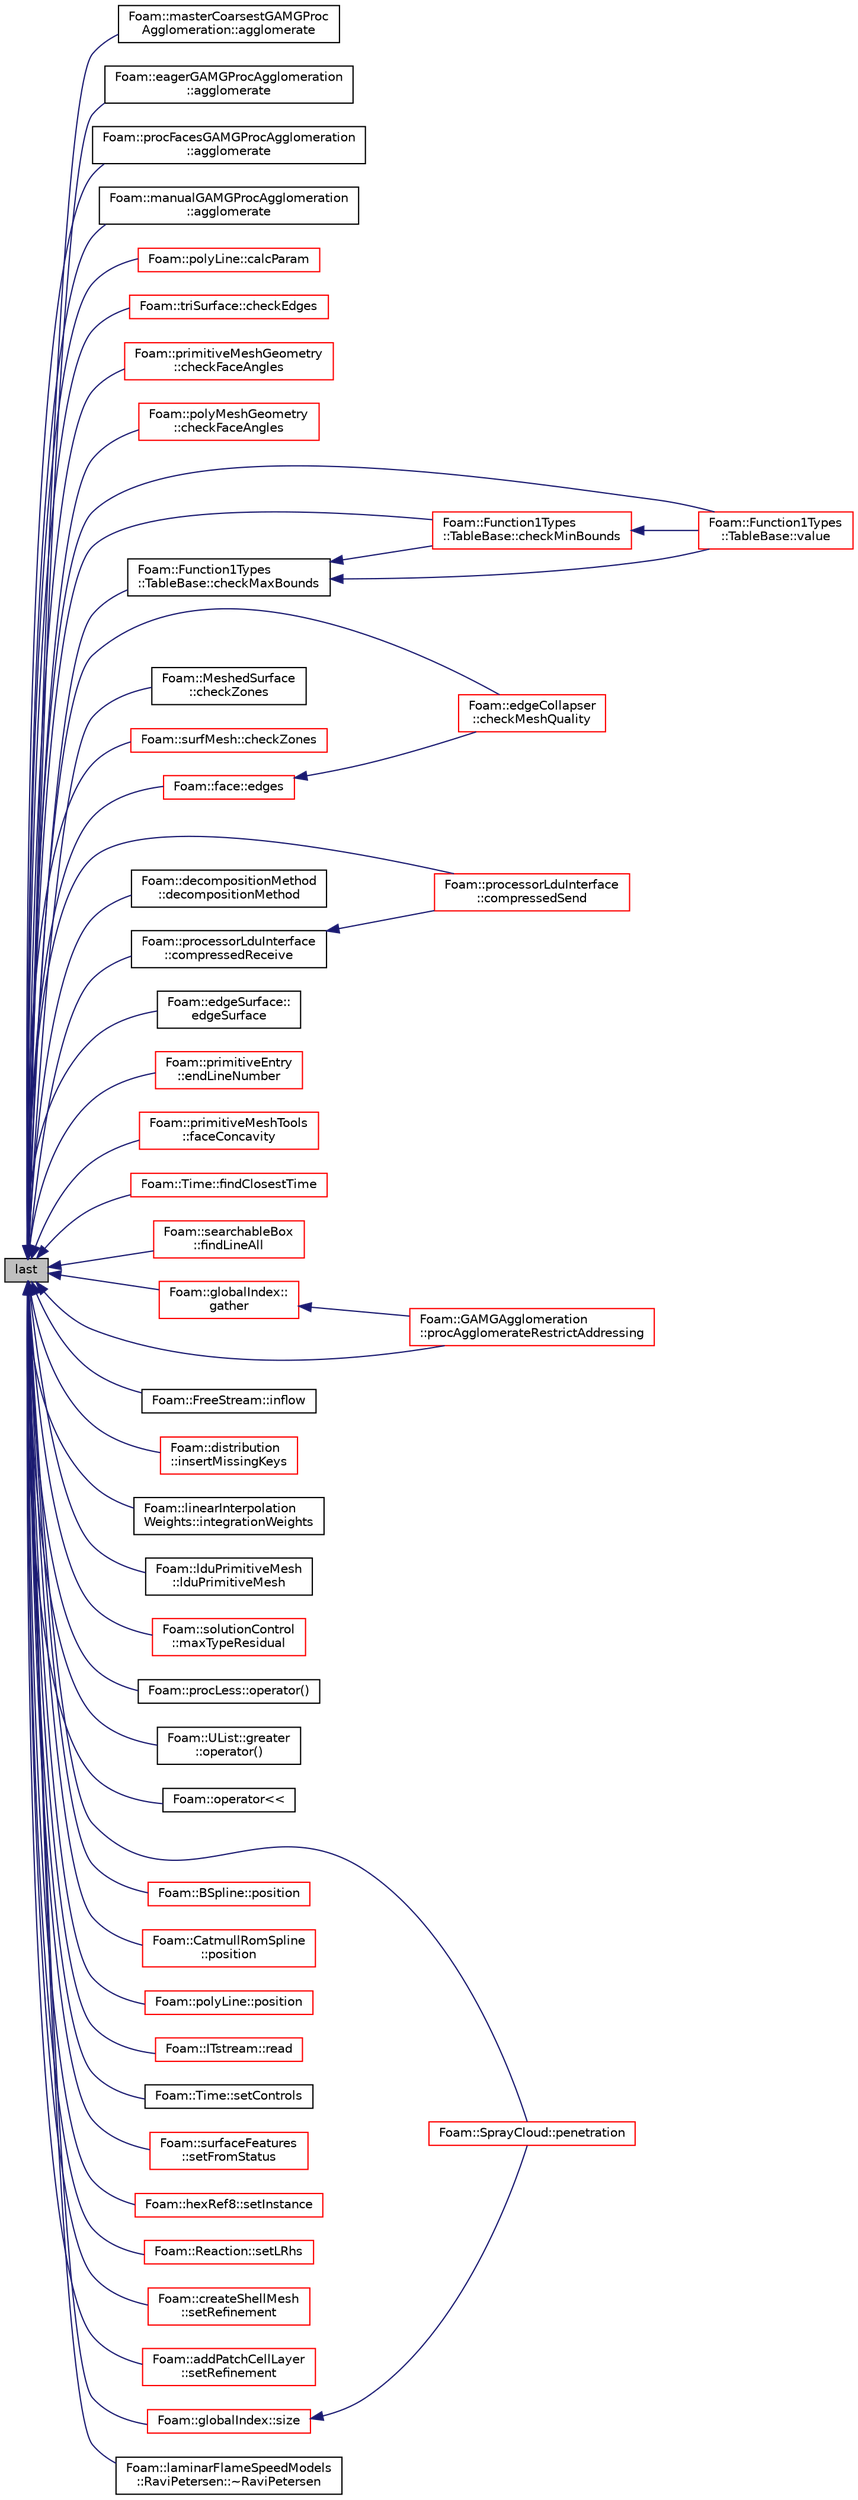 digraph "last"
{
  bgcolor="transparent";
  edge [fontname="Helvetica",fontsize="10",labelfontname="Helvetica",labelfontsize="10"];
  node [fontname="Helvetica",fontsize="10",shape=record];
  rankdir="LR";
  Node1 [label="last",height=0.2,width=0.4,color="black", fillcolor="grey75", style="filled", fontcolor="black"];
  Node1 -> Node2 [dir="back",color="midnightblue",fontsize="10",style="solid",fontname="Helvetica"];
  Node2 [label="Foam::masterCoarsestGAMGProc\lAgglomeration::agglomerate",height=0.2,width=0.4,color="black",URL="$a01474.html#aafdd9615cff0be3c3c601afb8526aee5",tooltip="Modify agglomeration. Return true if modified. "];
  Node1 -> Node3 [dir="back",color="midnightblue",fontsize="10",style="solid",fontname="Helvetica"];
  Node3 [label="Foam::eagerGAMGProcAgglomeration\l::agglomerate",height=0.2,width=0.4,color="black",URL="$a00616.html#aafdd9615cff0be3c3c601afb8526aee5",tooltip="Modify agglomeration. Return true if modified. "];
  Node1 -> Node4 [dir="back",color="midnightblue",fontsize="10",style="solid",fontname="Helvetica"];
  Node4 [label="Foam::procFacesGAMGProcAgglomeration\l::agglomerate",height=0.2,width=0.4,color="black",URL="$a02049.html#aafdd9615cff0be3c3c601afb8526aee5",tooltip="Modify agglomeration. Return true if modified. "];
  Node1 -> Node5 [dir="back",color="midnightblue",fontsize="10",style="solid",fontname="Helvetica"];
  Node5 [label="Foam::manualGAMGProcAgglomeration\l::agglomerate",height=0.2,width=0.4,color="black",URL="$a01432.html#aafdd9615cff0be3c3c601afb8526aee5",tooltip="Modify agglomeration. Return true if modified. "];
  Node1 -> Node6 [dir="back",color="midnightblue",fontsize="10",style="solid",fontname="Helvetica"];
  Node6 [label="Foam::polyLine::calcParam",height=0.2,width=0.4,color="red",URL="$a01956.html#a88805e696249ae7f24200db4276f7387",tooltip="Precalculate the rational cumulative parameter value. "];
  Node1 -> Node7 [dir="back",color="midnightblue",fontsize="10",style="solid",fontname="Helvetica"];
  Node7 [label="Foam::triSurface::checkEdges",height=0.2,width=0.4,color="red",URL="$a02774.html#a90f5f9407a227d55df8fa9120de9f122",tooltip="Check triply (or more) connected edges. "];
  Node1 -> Node8 [dir="back",color="midnightblue",fontsize="10",style="solid",fontname="Helvetica"];
  Node8 [label="Foam::primitiveMeshGeometry\l::checkFaceAngles",height=0.2,width=0.4,color="red",URL="$a02019.html#a1e53fa2de621f051c1777b67d71e354c"];
  Node1 -> Node9 [dir="back",color="midnightblue",fontsize="10",style="solid",fontname="Helvetica"];
  Node9 [label="Foam::polyMeshGeometry\l::checkFaceAngles",height=0.2,width=0.4,color="red",URL="$a01963.html#a54a9bc2a85ca197cef7b133c51ec94b4",tooltip="See primitiveMesh. "];
  Node1 -> Node10 [dir="back",color="midnightblue",fontsize="10",style="solid",fontname="Helvetica"];
  Node10 [label="Foam::Function1Types\l::TableBase::checkMaxBounds",height=0.2,width=0.4,color="black",URL="$a02639.html#a4df1fcc95e6e660fc0e1d32c7da2ce3b",tooltip="Check maximum table bounds. "];
  Node10 -> Node11 [dir="back",color="midnightblue",fontsize="10",style="solid",fontname="Helvetica"];
  Node11 [label="Foam::Function1Types\l::TableBase::checkMinBounds",height=0.2,width=0.4,color="red",URL="$a02639.html#a4b1db522492433d1d0034d8b7dd1a801",tooltip="Check minimum table bounds. "];
  Node11 -> Node12 [dir="back",color="midnightblue",fontsize="10",style="solid",fontname="Helvetica"];
  Node12 [label="Foam::Function1Types\l::TableBase::value",height=0.2,width=0.4,color="red",URL="$a02639.html#a11c9a322bf227de8b6c3153f0390aa52",tooltip="Return Table value. "];
  Node10 -> Node12 [dir="back",color="midnightblue",fontsize="10",style="solid",fontname="Helvetica"];
  Node1 -> Node13 [dir="back",color="midnightblue",fontsize="10",style="solid",fontname="Helvetica"];
  Node13 [label="Foam::edgeCollapser\l::checkMeshQuality",height=0.2,width=0.4,color="red",URL="$a00621.html#a05c592dbdbe3fcc0728c2595750b5982",tooltip="Check mesh and mark points on faces in error. "];
  Node1 -> Node11 [dir="back",color="midnightblue",fontsize="10",style="solid",fontname="Helvetica"];
  Node1 -> Node14 [dir="back",color="midnightblue",fontsize="10",style="solid",fontname="Helvetica"];
  Node14 [label="Foam::MeshedSurface\l::checkZones",height=0.2,width=0.4,color="black",URL="$a01503.html#af68c0ce74b1ff6da07f8481db8c415ef",tooltip="Basic sanity check on zones. "];
  Node1 -> Node15 [dir="back",color="midnightblue",fontsize="10",style="solid",fontname="Helvetica"];
  Node15 [label="Foam::surfMesh::checkZones",height=0.2,width=0.4,color="red",URL="$a02594.html#af68c0ce74b1ff6da07f8481db8c415ef",tooltip="Check the surface zone definitions. "];
  Node1 -> Node16 [dir="back",color="midnightblue",fontsize="10",style="solid",fontname="Helvetica"];
  Node16 [label="Foam::processorLduInterface\l::compressedReceive",height=0.2,width=0.4,color="black",URL="$a02040.html#a0bc1603d9a4872cb6a751d1ec71fae5d",tooltip="Raw field receive function with data compression. "];
  Node16 -> Node17 [dir="back",color="midnightblue",fontsize="10",style="solid",fontname="Helvetica"];
  Node17 [label="Foam::processorLduInterface\l::compressedSend",height=0.2,width=0.4,color="red",URL="$a02040.html#a5eb41b6f93a8a53e326050f56598c9b8",tooltip="Raw field send function with data compression. "];
  Node1 -> Node17 [dir="back",color="midnightblue",fontsize="10",style="solid",fontname="Helvetica"];
  Node1 -> Node18 [dir="back",color="midnightblue",fontsize="10",style="solid",fontname="Helvetica"];
  Node18 [label="Foam::decompositionMethod\l::decompositionMethod",height=0.2,width=0.4,color="black",URL="$a00511.html#a0c1df7a1b426593748e0a2b15981e1af",tooltip="Construct given the decomposition dictionary. "];
  Node1 -> Node19 [dir="back",color="midnightblue",fontsize="10",style="solid",fontname="Helvetica"];
  Node19 [label="Foam::face::edges",height=0.2,width=0.4,color="red",URL="$a00725.html#afb2d8a77df2765c7a4d24840617f285e",tooltip="Return edges in face point ordering,. "];
  Node19 -> Node13 [dir="back",color="midnightblue",fontsize="10",style="solid",fontname="Helvetica"];
  Node1 -> Node20 [dir="back",color="midnightblue",fontsize="10",style="solid",fontname="Helvetica"];
  Node20 [label="Foam::edgeSurface::\ledgeSurface",height=0.2,width=0.4,color="black",URL="$a00629.html#abe6268d682c2dab294acf2175f47ca38",tooltip="Construct from surface and intersection description. "];
  Node1 -> Node21 [dir="back",color="midnightblue",fontsize="10",style="solid",fontname="Helvetica"];
  Node21 [label="Foam::primitiveEntry\l::endLineNumber",height=0.2,width=0.4,color="red",URL="$a02017.html#a81a390bbf17cc67ee0259de115528a01",tooltip="Return line number of last token in dictionary. "];
  Node1 -> Node22 [dir="back",color="midnightblue",fontsize="10",style="solid",fontname="Helvetica"];
  Node22 [label="Foam::primitiveMeshTools\l::faceConcavity",height=0.2,width=0.4,color="red",URL="$a02020.html#a10cc791bf86b406e9f23f80b34b8bf8d",tooltip="Generate face concavity field. Returns per face the (sin of the) "];
  Node1 -> Node23 [dir="back",color="midnightblue",fontsize="10",style="solid",fontname="Helvetica"];
  Node23 [label="Foam::Time::findClosestTime",height=0.2,width=0.4,color="red",URL="$a02697.html#a8117e8a0df2a9d411e13435e1676acf7",tooltip="Search the case for the time closest to the given time. "];
  Node1 -> Node24 [dir="back",color="midnightblue",fontsize="10",style="solid",fontname="Helvetica"];
  Node24 [label="Foam::searchableBox\l::findLineAll",height=0.2,width=0.4,color="red",URL="$a02328.html#a22df1d4ae0772ff535fd44a86742d198",tooltip="Get all intersections in order from start to end. "];
  Node1 -> Node25 [dir="back",color="midnightblue",fontsize="10",style="solid",fontname="Helvetica"];
  Node25 [label="Foam::globalIndex::\lgather",height=0.2,width=0.4,color="red",URL="$a00947.html#a2ada785f9c593e27b85617451b04b393",tooltip="Collect data in processor order on master (== procIDs[0]). "];
  Node25 -> Node26 [dir="back",color="midnightblue",fontsize="10",style="solid",fontname="Helvetica"];
  Node26 [label="Foam::GAMGAgglomeration\l::procAgglomerateRestrictAddressing",height=0.2,width=0.4,color="red",URL="$a00913.html#a0c08c0e72924cfb84ab4e9f4920f0e31",tooltip="Collect and combine basic restriction addressing: "];
  Node1 -> Node27 [dir="back",color="midnightblue",fontsize="10",style="solid",fontname="Helvetica"];
  Node27 [label="Foam::FreeStream::inflow",height=0.2,width=0.4,color="black",URL="$a00875.html#a84e6a7b742df4fcb240fff3040770a0b",tooltip="Introduce particles. "];
  Node1 -> Node28 [dir="back",color="midnightblue",fontsize="10",style="solid",fontname="Helvetica"];
  Node28 [label="Foam::distribution\l::insertMissingKeys",height=0.2,width=0.4,color="red",URL="$a00566.html#a3c855f53db1ec61ad3d3d5f12b62629e"];
  Node1 -> Node29 [dir="back",color="midnightblue",fontsize="10",style="solid",fontname="Helvetica"];
  Node29 [label="Foam::linearInterpolation\lWeights::integrationWeights",height=0.2,width=0.4,color="black",URL="$a01371.html#abfea05ad0de4d62e56884979e004656d",tooltip="Calculate weights and indices to calculate integrand of t1..t2. "];
  Node1 -> Node30 [dir="back",color="midnightblue",fontsize="10",style="solid",fontname="Helvetica"];
  Node30 [label="Foam::lduPrimitiveMesh\l::lduPrimitiveMesh",height=0.2,width=0.4,color="black",URL="$a01314.html#aeae1eb8af27cafdc116980dd48968d19",tooltip="Construct by combining multiple meshes. The meshes come from. "];
  Node1 -> Node31 [dir="back",color="midnightblue",fontsize="10",style="solid",fontname="Helvetica"];
  Node31 [label="Foam::solutionControl\l::maxTypeResidual",height=0.2,width=0.4,color="red",URL="$a02460.html#a851408fc90777a2baa937c41878fa138"];
  Node1 -> Node32 [dir="back",color="midnightblue",fontsize="10",style="solid",fontname="Helvetica"];
  Node32 [label="Foam::procLess::operator()",height=0.2,width=0.4,color="black",URL="$a02052.html#a49202d8cfd6e19f3d43c028252050ed7"];
  Node1 -> Node33 [dir="back",color="midnightblue",fontsize="10",style="solid",fontname="Helvetica"];
  Node33 [label="Foam::UList::greater\l::operator()",height=0.2,width=0.4,color="black",URL="$a00964.html#a49202d8cfd6e19f3d43c028252050ed7"];
  Node1 -> Node34 [dir="back",color="midnightblue",fontsize="10",style="solid",fontname="Helvetica"];
  Node34 [label="Foam::operator\<\<",height=0.2,width=0.4,color="black",URL="$a10909.html#a66aeae26e8f3fa0463545658efcef301"];
  Node1 -> Node35 [dir="back",color="midnightblue",fontsize="10",style="solid",fontname="Helvetica"];
  Node35 [label="Foam::SprayCloud::penetration",height=0.2,width=0.4,color="red",URL="$a02495.html#aa8e8605f7454fbb76092407fb1906597",tooltip="Penetration for fraction [0-1] of the current total mass. "];
  Node1 -> Node36 [dir="back",color="midnightblue",fontsize="10",style="solid",fontname="Helvetica"];
  Node36 [label="Foam::BSpline::position",height=0.2,width=0.4,color="red",URL="$a00162.html#a34fba20c066401ebf043c0461554ad7b",tooltip="Return the point position corresponding to the curve parameter. "];
  Node1 -> Node37 [dir="back",color="midnightblue",fontsize="10",style="solid",fontname="Helvetica"];
  Node37 [label="Foam::CatmullRomSpline\l::position",height=0.2,width=0.4,color="red",URL="$a00198.html#a34fba20c066401ebf043c0461554ad7b",tooltip="Return the point position corresponding to the curve parameter. "];
  Node1 -> Node38 [dir="back",color="midnightblue",fontsize="10",style="solid",fontname="Helvetica"];
  Node38 [label="Foam::polyLine::position",height=0.2,width=0.4,color="red",URL="$a01956.html#aea231d67874600b4fbac91e1f58eda5f",tooltip="Return the point position corresponding to the curve parameter. "];
  Node1 -> Node26 [dir="back",color="midnightblue",fontsize="10",style="solid",fontname="Helvetica"];
  Node1 -> Node39 [dir="back",color="midnightblue",fontsize="10",style="solid",fontname="Helvetica"];
  Node39 [label="Foam::ITstream::read",height=0.2,width=0.4,color="red",URL="$a01240.html#a3d4b02e5b143d1a4ba9a5b34f11b4ed1",tooltip="Return next token from stream. "];
  Node1 -> Node40 [dir="back",color="midnightblue",fontsize="10",style="solid",fontname="Helvetica"];
  Node40 [label="Foam::Time::setControls",height=0.2,width=0.4,color="black",URL="$a02697.html#a8e7c44db2e98bebfcc1a22d512cd7b34",tooltip="Set the controls from the current controlDict. "];
  Node1 -> Node41 [dir="back",color="midnightblue",fontsize="10",style="solid",fontname="Helvetica"];
  Node41 [label="Foam::surfaceFeatures\l::setFromStatus",height=0.2,width=0.4,color="red",URL="$a02565.html#a3ec4130a2f02e6be2ba97774910eb125",tooltip="Set from status per edge. "];
  Node1 -> Node42 [dir="back",color="midnightblue",fontsize="10",style="solid",fontname="Helvetica"];
  Node42 [label="Foam::hexRef8::setInstance",height=0.2,width=0.4,color="red",URL="$a01026.html#af44817e5a0340574e0dd5d2d863d75d1"];
  Node1 -> Node43 [dir="back",color="midnightblue",fontsize="10",style="solid",fontname="Helvetica"];
  Node43 [label="Foam::Reaction::setLRhs",height=0.2,width=0.4,color="red",URL="$a02151.html#a5ff69c41b3345ee1f99e8bf85967b433",tooltip="Construct the left- and right-hand-side reaction coefficients. "];
  Node1 -> Node44 [dir="back",color="midnightblue",fontsize="10",style="solid",fontname="Helvetica"];
  Node44 [label="Foam::createShellMesh\l::setRefinement",height=0.2,width=0.4,color="red",URL="$a00438.html#aef7bf7bc4511c879d54f2bbd3c76729a",tooltip="Play commands into polyTopoChange to create layer mesh. "];
  Node1 -> Node45 [dir="back",color="midnightblue",fontsize="10",style="solid",fontname="Helvetica"];
  Node45 [label="Foam::addPatchCellLayer\l::setRefinement",height=0.2,width=0.4,color="red",URL="$a00024.html#a9488cb0518f21b76444c508cc9658d64",tooltip="Play commands into polyTopoChange to create layers on top. "];
  Node1 -> Node46 [dir="back",color="midnightblue",fontsize="10",style="solid",fontname="Helvetica"];
  Node46 [label="Foam::globalIndex::size",height=0.2,width=0.4,color="red",URL="$a00947.html#a723361dc2020160f5492e8fe2d09fa44",tooltip="Global sum of localSizes. "];
  Node46 -> Node35 [dir="back",color="midnightblue",fontsize="10",style="solid",fontname="Helvetica"];
  Node1 -> Node12 [dir="back",color="midnightblue",fontsize="10",style="solid",fontname="Helvetica"];
  Node1 -> Node47 [dir="back",color="midnightblue",fontsize="10",style="solid",fontname="Helvetica"];
  Node47 [label="Foam::laminarFlameSpeedModels\l::RaviPetersen::~RaviPetersen",height=0.2,width=0.4,color="black",URL="$a02128.html#a7fcdb74bc0911394f9bc791ac151f377",tooltip="Destructor. "];
}

